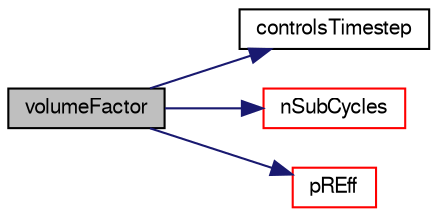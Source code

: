 digraph "volumeFactor"
{
  bgcolor="transparent";
  edge [fontname="FreeSans",fontsize="10",labelfontname="FreeSans",labelfontsize="10"];
  node [fontname="FreeSans",fontsize="10",shape=record];
  rankdir="LR";
  Node320 [label="volumeFactor",height=0.2,width=0.4,color="black", fillcolor="grey75", style="filled", fontcolor="black"];
  Node320 -> Node321 [color="midnightblue",fontsize="10",style="solid",fontname="FreeSans"];
  Node321 [label="controlsTimestep",height=0.2,width=0.4,color="black",URL="$a24034.html#aedd63d6992a46d6d43b8ae1dbd1c63d4",tooltip="Whether the WallModel has a timestep limit that will. "];
  Node320 -> Node322 [color="midnightblue",fontsize="10",style="solid",fontname="FreeSans"];
  Node322 [label="nSubCycles",height=0.2,width=0.4,color="red",URL="$a24034.html#a1648fff6a6972eaeeccb2c126c5f1c26",tooltip="For WallModels that control the timestep, calculate the. "];
  Node320 -> Node329 [color="midnightblue",fontsize="10",style="solid",fontname="FreeSans"];
  Node329 [label="pREff",height=0.2,width=0.4,color="red",URL="$a24034.html#aa35eaa03a5491de3c22003347d107c5b",tooltip="Return the effective radius for a particle for the model. "];
}
